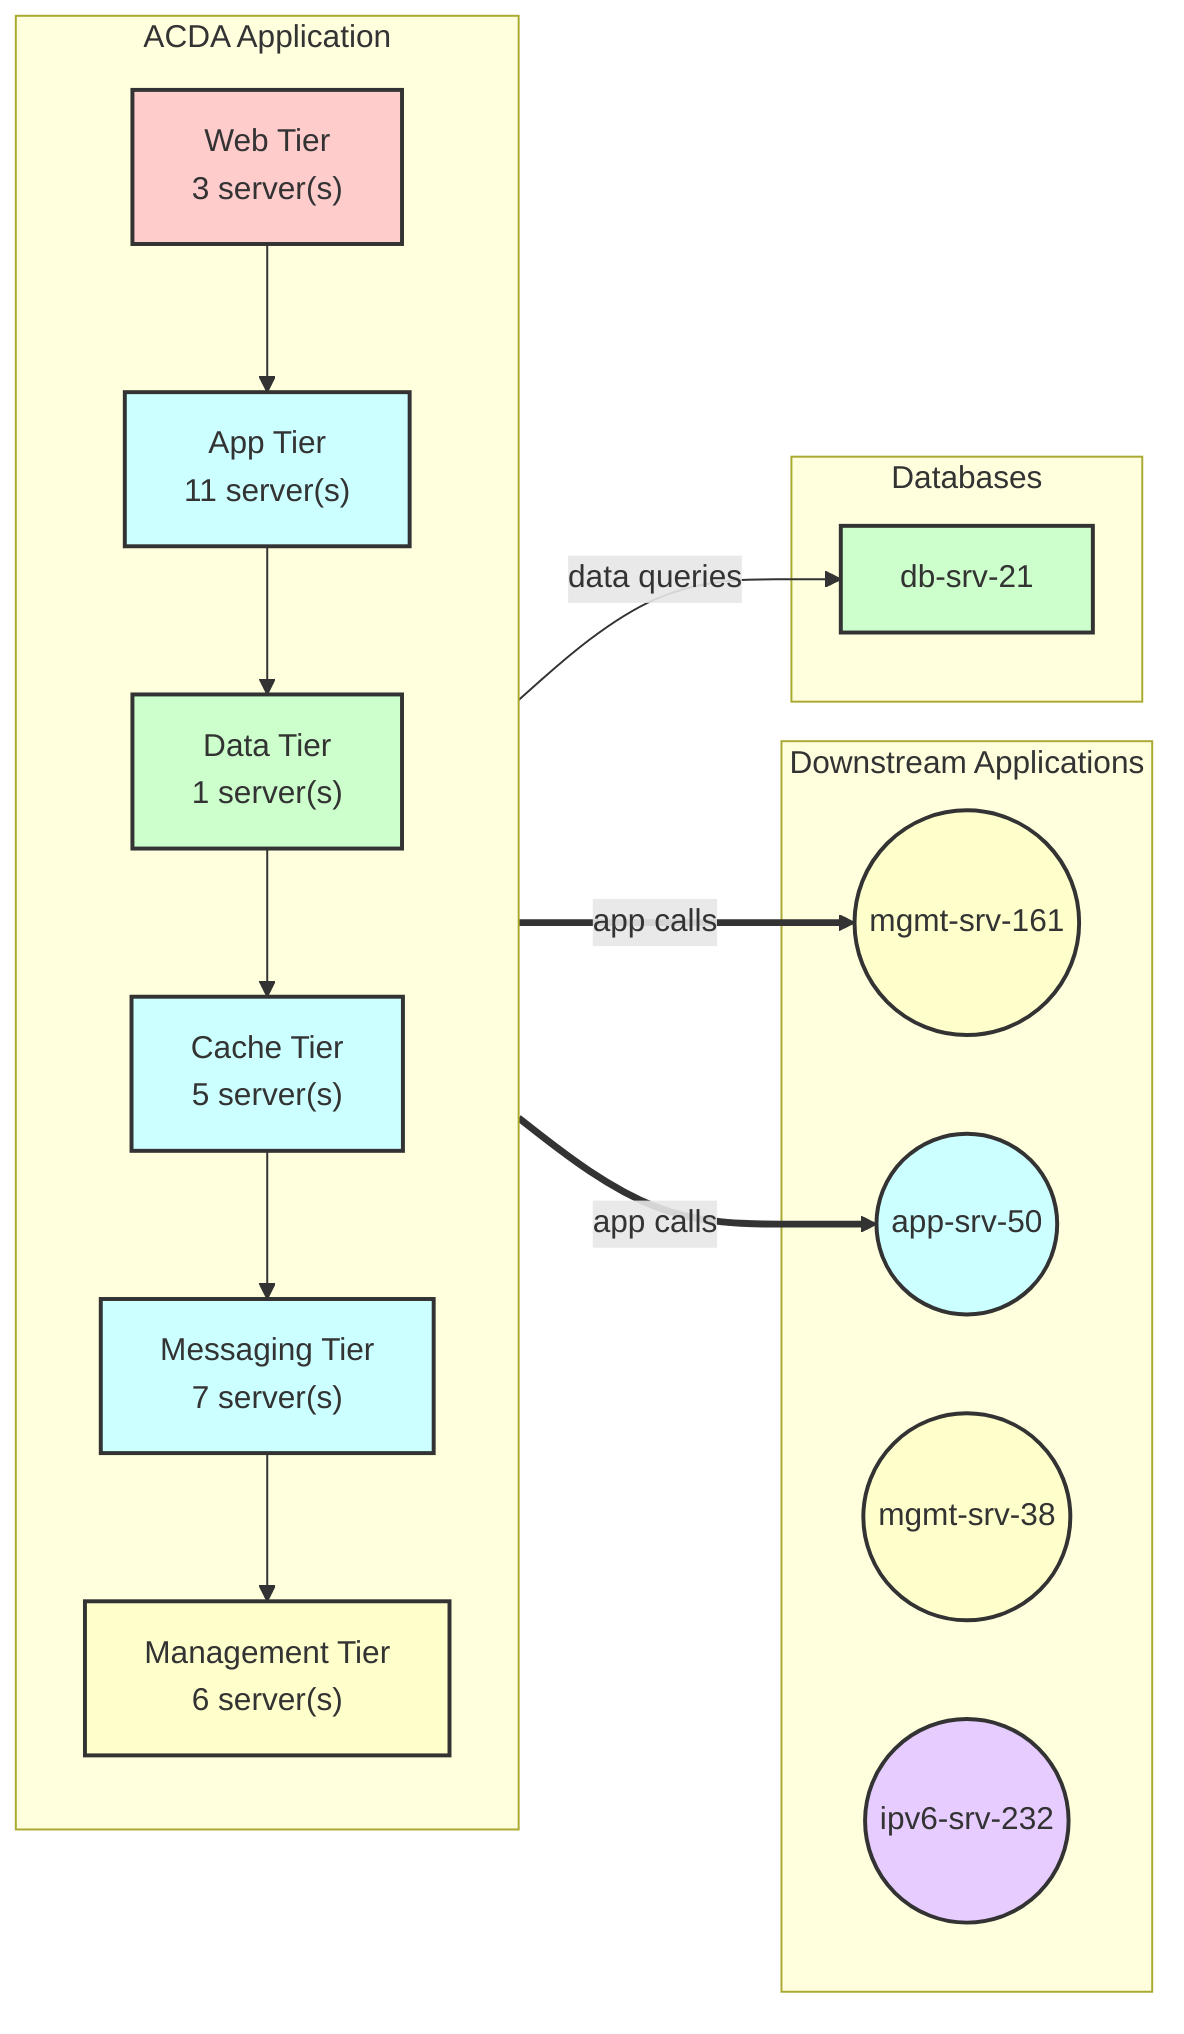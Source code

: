 graph LR

    subgraph app_container["ACDA Application"]
        direction TB

        ACDA_WEB_TIER["Web Tier<br/>3 server(s)"]
        style ACDA_WEB_TIER fill:#ffcccc,stroke:#333,stroke-width:2px
        ACDA_APP_TIER["App Tier<br/>11 server(s)"]
        style ACDA_APP_TIER fill:#ccffff,stroke:#333,stroke-width:2px
        ACDA_DATA_TIER["Data Tier<br/>1 server(s)"]
        style ACDA_DATA_TIER fill:#ccffcc,stroke:#333,stroke-width:2px
        ACDA_CACHE_TIER["Cache Tier<br/>5 server(s)"]
        style ACDA_CACHE_TIER fill:#ccffff,stroke:#333,stroke-width:2px
        ACDA_MESSAGING_TIER["Messaging Tier<br/>7 server(s)"]
        style ACDA_MESSAGING_TIER fill:#ccffff,stroke:#333,stroke-width:2px
        ACDA_MANAGEMENT_TIER["Management Tier<br/>6 server(s)"]
        style ACDA_MANAGEMENT_TIER fill:#ffffcc,stroke:#333,stroke-width:2px

        ACDA_WEB_TIER --> ACDA_APP_TIER
        ACDA_APP_TIER --> ACDA_DATA_TIER
        ACDA_DATA_TIER --> ACDA_CACHE_TIER
        ACDA_CACHE_TIER --> ACDA_MESSAGING_TIER
        ACDA_MESSAGING_TIER --> ACDA_MANAGEMENT_TIER
    end

    subgraph downstream_apps_group["Downstream Applications"]
        mgmt_srv_161((mgmt-srv-161))
        style mgmt_srv_161 fill:#ffffcc,stroke:#333,stroke-width:2px
        app_srv_50((app-srv-50))
        style app_srv_50 fill:#ccffff,stroke:#333,stroke-width:2px
        mgmt_srv_38((mgmt-srv-38))
        style mgmt_srv_38 fill:#ffffcc,stroke:#333,stroke-width:2px
        ipv6_srv_232((ipv6-srv-232))
        style ipv6_srv_232 fill:#e6ccff,stroke:#333,stroke-width:2px
    end

    subgraph database_group["Databases"]
        db_srv_21[db-srv-21]
        style db_srv_21 fill:#ccffcc,stroke:#333,stroke-width:2px
    end

    app_container ==app calls==> mgmt_srv_161
    app_container ==app calls==> app_srv_50
    app_container --data queries--> db_srv_21